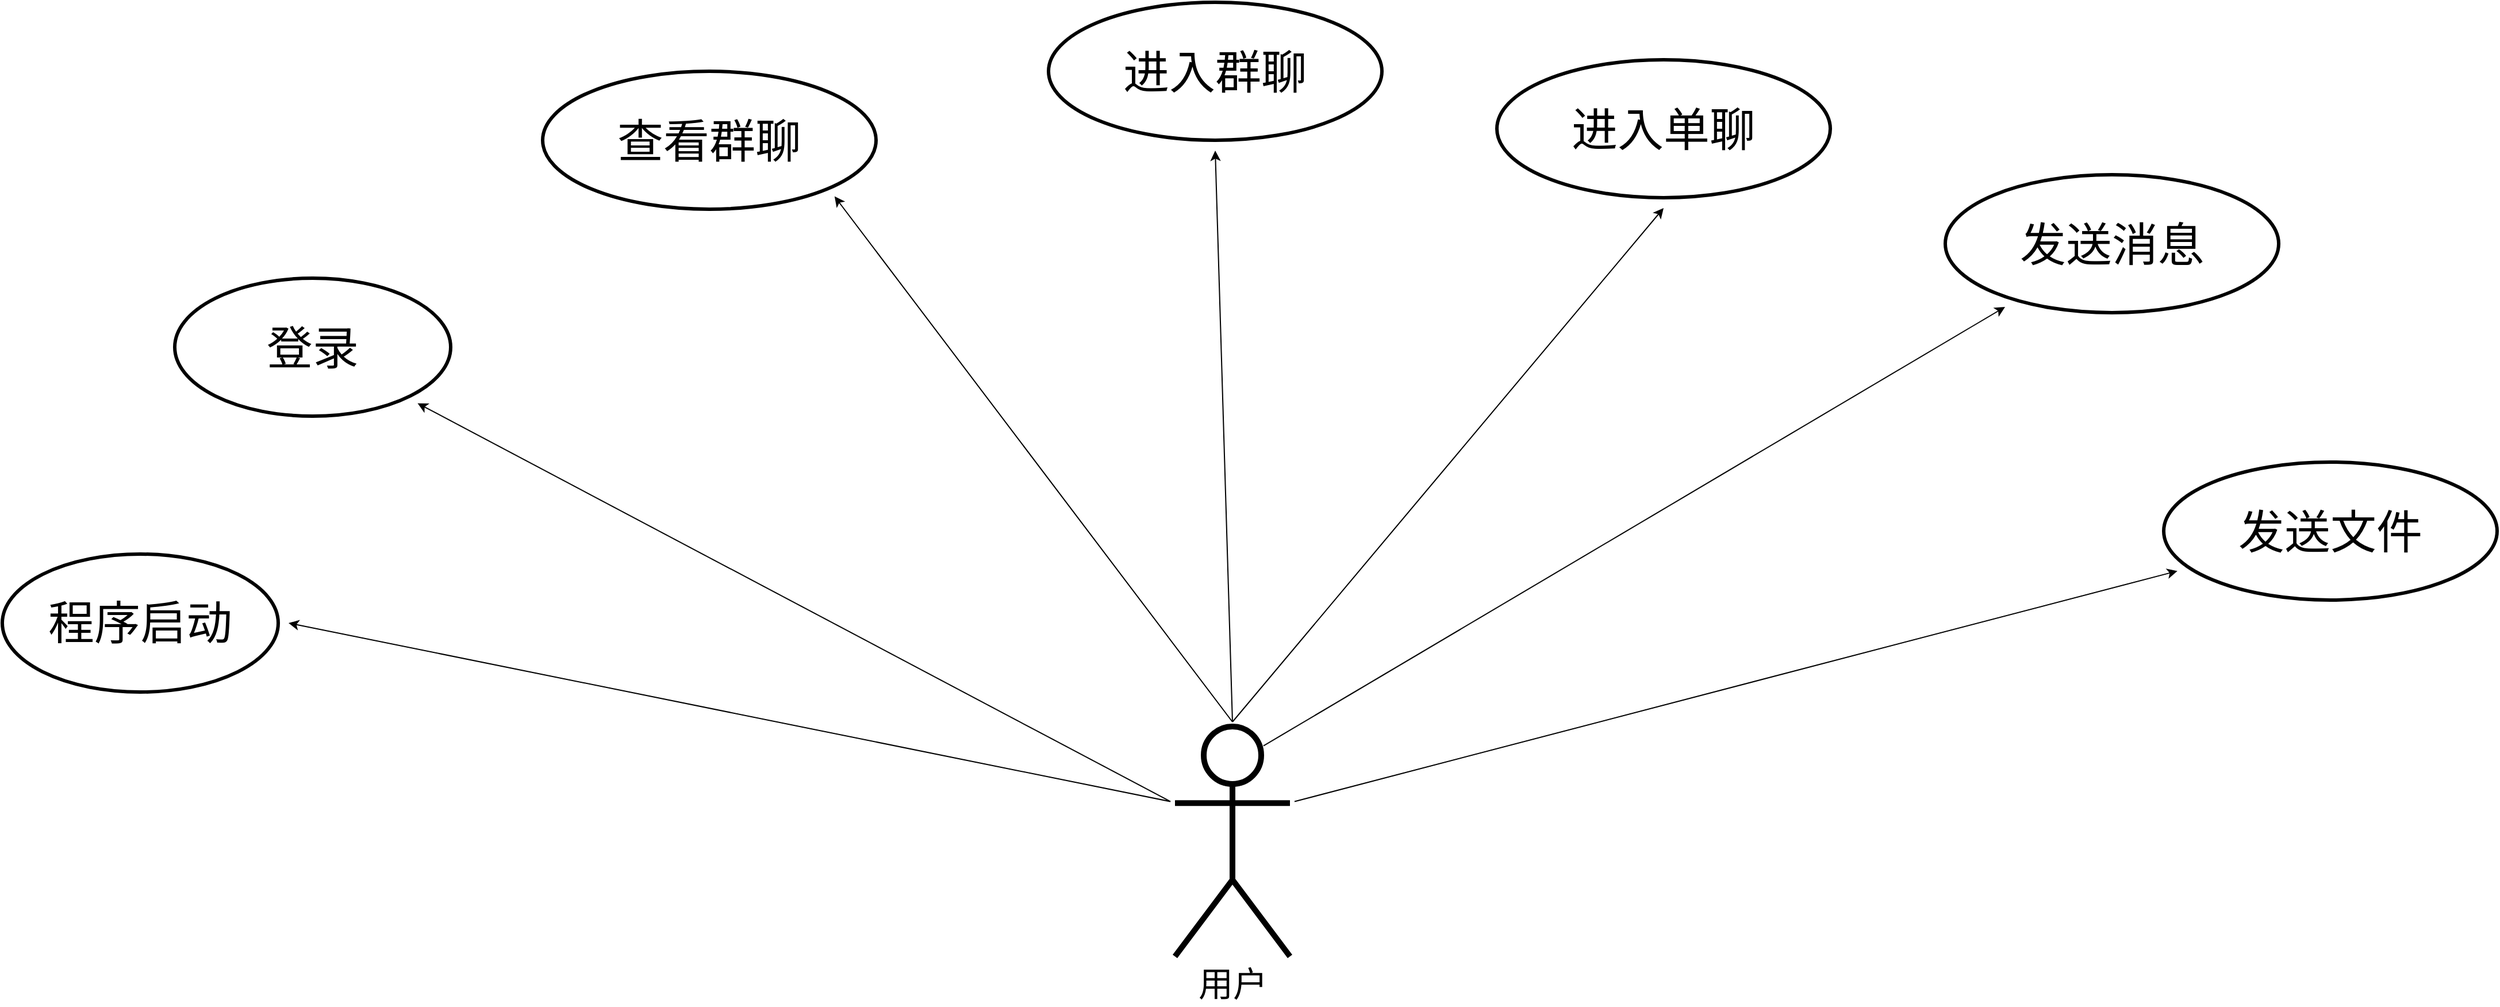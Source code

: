 <mxfile version="24.0.7" type="github">
  <diagram name="第 1 页" id="81JypQjD4qwoYPLPaIoE">
    <mxGraphModel dx="3473" dy="1953" grid="1" gridSize="10" guides="1" tooltips="1" connect="1" arrows="1" fold="1" page="1" pageScale="1" pageWidth="2500" pageHeight="1200" math="0" shadow="0">
      <root>
        <mxCell id="0" />
        <mxCell id="1" parent="0" />
        <mxCell id="7Cnte670nhF5TuqJmQ0h-11" style="edgeStyle=none;rounded=0;orthogonalLoop=1;jettySize=auto;html=1;exitX=0;exitY=0.333;exitDx=0;exitDy=0;exitPerimeter=0;entryX=1;entryY=1;entryDx=0;entryDy=0;" parent="1" source="7Cnte670nhF5TuqJmQ0h-1" target="7Cnte670nhF5TuqJmQ0h-2" edge="1">
          <mxGeometry relative="1" as="geometry" />
        </mxCell>
        <mxCell id="7Cnte670nhF5TuqJmQ0h-13" style="edgeStyle=none;rounded=0;orthogonalLoop=1;jettySize=auto;html=1;exitX=0.5;exitY=0;exitDx=0;exitDy=0;exitPerimeter=0;entryX=1;entryY=1;entryDx=0;entryDy=0;" parent="1" source="7Cnte670nhF5TuqJmQ0h-1" target="7Cnte670nhF5TuqJmQ0h-4" edge="1">
          <mxGeometry relative="1" as="geometry" />
        </mxCell>
        <mxCell id="7Cnte670nhF5TuqJmQ0h-14" style="edgeStyle=none;rounded=0;orthogonalLoop=1;jettySize=auto;html=1;exitX=0.5;exitY=0;exitDx=0;exitDy=0;exitPerimeter=0;entryX=0.5;entryY=1;entryDx=0;entryDy=0;" parent="1" source="7Cnte670nhF5TuqJmQ0h-1" target="7Cnte670nhF5TuqJmQ0h-5" edge="1">
          <mxGeometry relative="1" as="geometry" />
        </mxCell>
        <mxCell id="7Cnte670nhF5TuqJmQ0h-15" style="edgeStyle=none;rounded=0;orthogonalLoop=1;jettySize=auto;html=1;exitX=0.5;exitY=0;exitDx=0;exitDy=0;exitPerimeter=0;entryX=0.5;entryY=1;entryDx=0;entryDy=0;" parent="1" source="7Cnte670nhF5TuqJmQ0h-1" target="7Cnte670nhF5TuqJmQ0h-6" edge="1">
          <mxGeometry relative="1" as="geometry" />
        </mxCell>
        <mxCell id="7Cnte670nhF5TuqJmQ0h-16" style="edgeStyle=none;rounded=0;orthogonalLoop=1;jettySize=auto;html=1;exitX=0.75;exitY=0.1;exitDx=0;exitDy=0;exitPerimeter=0;" parent="1" source="7Cnte670nhF5TuqJmQ0h-1" target="7Cnte670nhF5TuqJmQ0h-7" edge="1">
          <mxGeometry relative="1" as="geometry" />
        </mxCell>
        <mxCell id="7Cnte670nhF5TuqJmQ0h-17" style="edgeStyle=none;rounded=0;orthogonalLoop=1;jettySize=auto;html=1;exitX=1;exitY=0.333;exitDx=0;exitDy=0;exitPerimeter=0;" parent="1" source="7Cnte670nhF5TuqJmQ0h-1" target="7Cnte670nhF5TuqJmQ0h-9" edge="1">
          <mxGeometry relative="1" as="geometry" />
        </mxCell>
        <mxCell id="HJgff_JiUNYD9jVZwYOI-2" style="rounded=0;orthogonalLoop=1;jettySize=auto;html=1;exitX=0;exitY=0.333;exitDx=0;exitDy=0;exitPerimeter=0;entryX=1;entryY=0.5;entryDx=0;entryDy=0;" edge="1" parent="1" source="7Cnte670nhF5TuqJmQ0h-1" target="HJgff_JiUNYD9jVZwYOI-1">
          <mxGeometry relative="1" as="geometry" />
        </mxCell>
        <mxCell id="7Cnte670nhF5TuqJmQ0h-1" value="&lt;font style=&quot;font-size: 30px;&quot;&gt;用户&lt;/font&gt;" style="shape=umlActor;verticalLabelPosition=bottom;verticalAlign=top;html=1;outlineConnect=0;strokeWidth=5;perimeterSpacing=4;" parent="1" vertex="1">
          <mxGeometry x="1170" y="780" width="100" height="200" as="geometry" />
        </mxCell>
        <mxCell id="7Cnte670nhF5TuqJmQ0h-2" value="&lt;font style=&quot;font-size: 40px;&quot;&gt;登录&lt;/font&gt;" style="ellipse;whiteSpace=wrap;html=1;strokeWidth=3;perimeterSpacing=9;" parent="1" vertex="1">
          <mxGeometry x="300" y="390" width="240" height="120" as="geometry" />
        </mxCell>
        <mxCell id="7Cnte670nhF5TuqJmQ0h-4" value="&lt;span style=&quot;font-size: 40px;&quot;&gt;查看群聊&lt;/span&gt;" style="ellipse;whiteSpace=wrap;html=1;strokeWidth=3;perimeterSpacing=9;" parent="1" vertex="1">
          <mxGeometry x="620" y="210" width="290" height="120" as="geometry" />
        </mxCell>
        <mxCell id="7Cnte670nhF5TuqJmQ0h-5" value="&lt;font style=&quot;font-size: 40px;&quot;&gt;进入群聊&lt;/font&gt;" style="ellipse;whiteSpace=wrap;html=1;strokeWidth=3;perimeterSpacing=9;" parent="1" vertex="1">
          <mxGeometry x="1060" y="150" width="290" height="120" as="geometry" />
        </mxCell>
        <mxCell id="7Cnte670nhF5TuqJmQ0h-6" value="&lt;font style=&quot;font-size: 40px;&quot;&gt;进入单聊&lt;/font&gt;" style="ellipse;whiteSpace=wrap;html=1;strokeWidth=3;perimeterSpacing=9;" parent="1" vertex="1">
          <mxGeometry x="1450" y="200" width="290" height="120" as="geometry" />
        </mxCell>
        <mxCell id="7Cnte670nhF5TuqJmQ0h-7" value="&lt;font style=&quot;font-size: 40px;&quot;&gt;发送消息&lt;/font&gt;" style="ellipse;whiteSpace=wrap;html=1;strokeWidth=3;perimeterSpacing=9;" parent="1" vertex="1">
          <mxGeometry x="1840" y="300" width="290" height="120" as="geometry" />
        </mxCell>
        <mxCell id="7Cnte670nhF5TuqJmQ0h-9" value="&lt;font style=&quot;font-size: 40px;&quot;&gt;发送文件&lt;/font&gt;" style="ellipse;whiteSpace=wrap;html=1;strokeWidth=3;perimeterSpacing=9;" parent="1" vertex="1">
          <mxGeometry x="2030" y="550" width="290" height="120" as="geometry" />
        </mxCell>
        <mxCell id="HJgff_JiUNYD9jVZwYOI-1" value="&lt;span style=&quot;font-family: 宋体;&quot;&gt;&lt;font style=&quot;font-size: 40px;&quot;&gt;程序启动&lt;/font&gt;&lt;/span&gt;" style="ellipse;whiteSpace=wrap;html=1;strokeWidth=3;perimeterSpacing=9;" vertex="1" parent="1">
          <mxGeometry x="150" y="630" width="240" height="120" as="geometry" />
        </mxCell>
      </root>
    </mxGraphModel>
  </diagram>
</mxfile>

